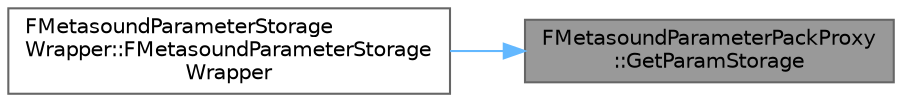 digraph "FMetasoundParameterPackProxy::GetParamStorage"
{
 // INTERACTIVE_SVG=YES
 // LATEX_PDF_SIZE
  bgcolor="transparent";
  edge [fontname=Helvetica,fontsize=10,labelfontname=Helvetica,labelfontsize=10];
  node [fontname=Helvetica,fontsize=10,shape=box,height=0.2,width=0.4];
  rankdir="RL";
  Node1 [id="Node000001",label="FMetasoundParameterPackProxy\l::GetParamStorage",height=0.2,width=0.4,color="gray40", fillcolor="grey60", style="filled", fontcolor="black",tooltip=" "];
  Node1 -> Node2 [id="edge1_Node000001_Node000002",dir="back",color="steelblue1",style="solid",tooltip=" "];
  Node2 [id="Node000002",label="FMetasoundParameterStorage\lWrapper::FMetasoundParameterStorage\lWrapper",height=0.2,width=0.4,color="grey40", fillcolor="white", style="filled",URL="$d8/d90/classFMetasoundParameterStorageWrapper.html#a0fd3378f2068ff7a4ddd019143c898c4",tooltip=" "];
}
